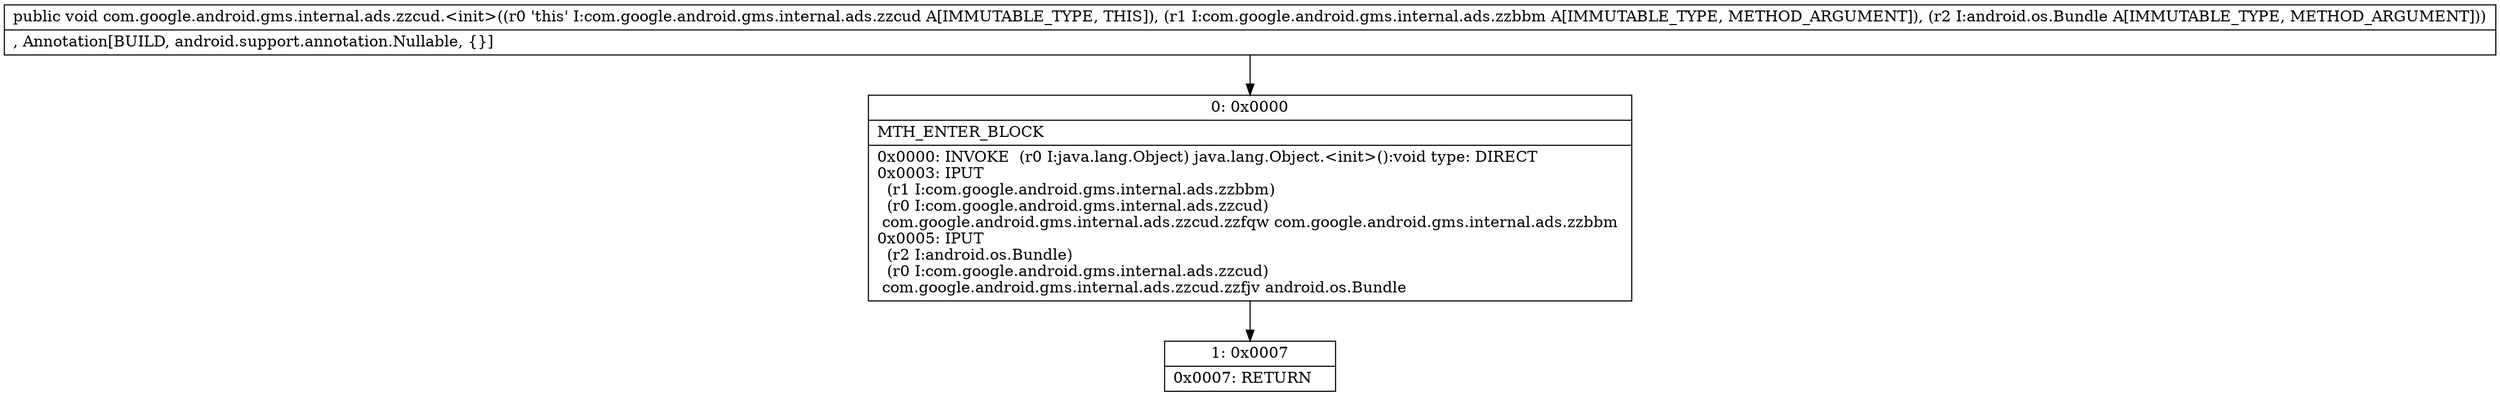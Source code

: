 digraph "CFG forcom.google.android.gms.internal.ads.zzcud.\<init\>(Lcom\/google\/android\/gms\/internal\/ads\/zzbbm;Landroid\/os\/Bundle;)V" {
Node_0 [shape=record,label="{0\:\ 0x0000|MTH_ENTER_BLOCK\l|0x0000: INVOKE  (r0 I:java.lang.Object) java.lang.Object.\<init\>():void type: DIRECT \l0x0003: IPUT  \l  (r1 I:com.google.android.gms.internal.ads.zzbbm)\l  (r0 I:com.google.android.gms.internal.ads.zzcud)\l com.google.android.gms.internal.ads.zzcud.zzfqw com.google.android.gms.internal.ads.zzbbm \l0x0005: IPUT  \l  (r2 I:android.os.Bundle)\l  (r0 I:com.google.android.gms.internal.ads.zzcud)\l com.google.android.gms.internal.ads.zzcud.zzfjv android.os.Bundle \l}"];
Node_1 [shape=record,label="{1\:\ 0x0007|0x0007: RETURN   \l}"];
MethodNode[shape=record,label="{public void com.google.android.gms.internal.ads.zzcud.\<init\>((r0 'this' I:com.google.android.gms.internal.ads.zzcud A[IMMUTABLE_TYPE, THIS]), (r1 I:com.google.android.gms.internal.ads.zzbbm A[IMMUTABLE_TYPE, METHOD_ARGUMENT]), (r2 I:android.os.Bundle A[IMMUTABLE_TYPE, METHOD_ARGUMENT]))  | , Annotation[BUILD, android.support.annotation.Nullable, \{\}]\l}"];
MethodNode -> Node_0;
Node_0 -> Node_1;
}


